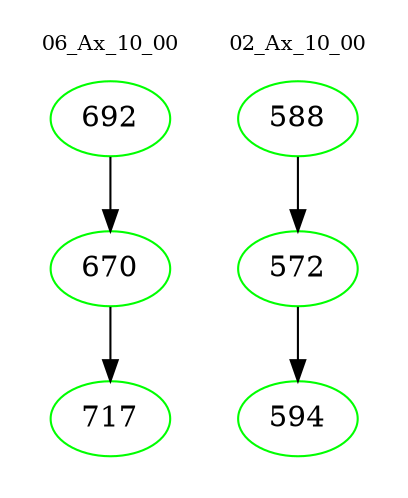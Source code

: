 digraph{
subgraph cluster_0 {
color = white
label = "06_Ax_10_00";
fontsize=10;
T0_692 [label="692", color="green"]
T0_692 -> T0_670 [color="black"]
T0_670 [label="670", color="green"]
T0_670 -> T0_717 [color="black"]
T0_717 [label="717", color="green"]
}
subgraph cluster_1 {
color = white
label = "02_Ax_10_00";
fontsize=10;
T1_588 [label="588", color="green"]
T1_588 -> T1_572 [color="black"]
T1_572 [label="572", color="green"]
T1_572 -> T1_594 [color="black"]
T1_594 [label="594", color="green"]
}
}
